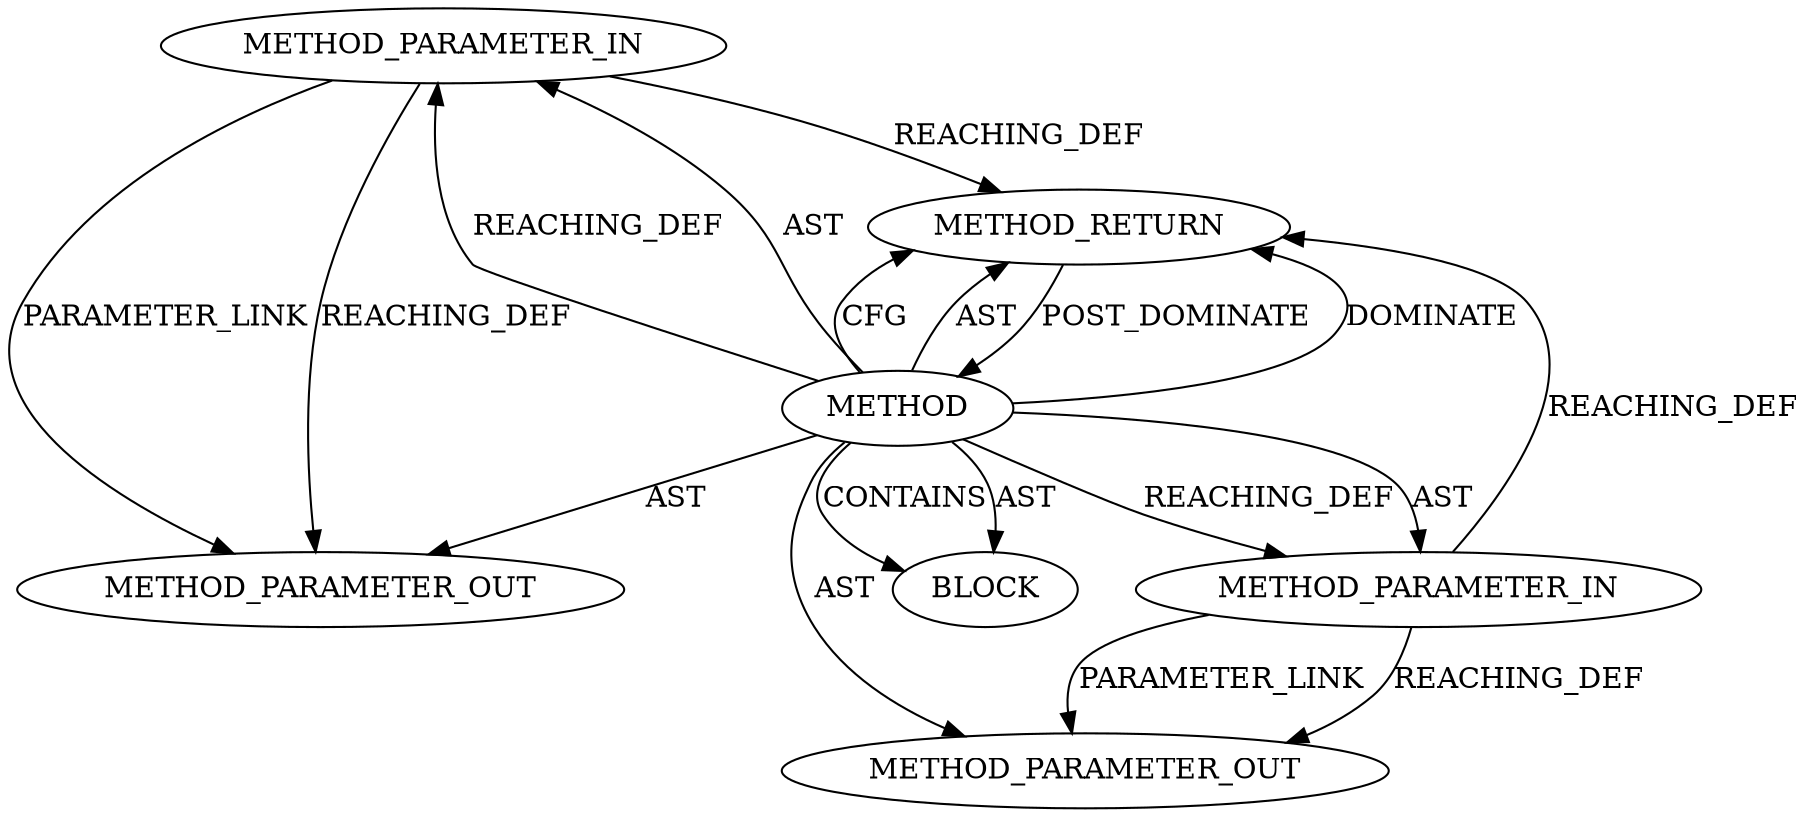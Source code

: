 digraph {
  13470 [label=METHOD_PARAMETER_OUT ORDER=2 CODE="p2" IS_VARIADIC=false TYPE_FULL_NAME="ANY" EVALUATION_STRATEGY="BY_VALUE" INDEX=2 NAME="p2"]
  13469 [label=METHOD_PARAMETER_OUT ORDER=1 CODE="p1" IS_VARIADIC=false TYPE_FULL_NAME="ANY" EVALUATION_STRATEGY="BY_VALUE" INDEX=1 NAME="p1"]
  12557 [label=BLOCK ORDER=1 ARGUMENT_INDEX=1 CODE="<empty>" TYPE_FULL_NAME="ANY"]
  12558 [label=METHOD_RETURN ORDER=2 CODE="RET" TYPE_FULL_NAME="ANY" EVALUATION_STRATEGY="BY_VALUE"]
  12556 [label=METHOD_PARAMETER_IN ORDER=2 CODE="p2" IS_VARIADIC=false TYPE_FULL_NAME="ANY" EVALUATION_STRATEGY="BY_VALUE" INDEX=2 NAME="p2"]
  12555 [label=METHOD_PARAMETER_IN ORDER=1 CODE="p1" IS_VARIADIC=false TYPE_FULL_NAME="ANY" EVALUATION_STRATEGY="BY_VALUE" INDEX=1 NAME="p1"]
  12554 [label=METHOD AST_PARENT_TYPE="NAMESPACE_BLOCK" AST_PARENT_FULL_NAME="<global>" ORDER=0 CODE="<empty>" FULL_NAME="ceph_con_flag_set" IS_EXTERNAL=true FILENAME="<empty>" SIGNATURE="" NAME="ceph_con_flag_set"]
  12556 -> 13470 [label=REACHING_DEF VARIABLE="p2"]
  12556 -> 13470 [label=PARAMETER_LINK ]
  12556 -> 12558 [label=REACHING_DEF VARIABLE="p2"]
  12555 -> 13469 [label=REACHING_DEF VARIABLE="p1"]
  12554 -> 12557 [label=CONTAINS ]
  12555 -> 13469 [label=PARAMETER_LINK ]
  12554 -> 12555 [label=REACHING_DEF VARIABLE=""]
  12554 -> 12558 [label=DOMINATE ]
  12554 -> 13470 [label=AST ]
  12554 -> 12556 [label=REACHING_DEF VARIABLE=""]
  12554 -> 12555 [label=AST ]
  12554 -> 12556 [label=AST ]
  12554 -> 12558 [label=CFG ]
  12555 -> 12558 [label=REACHING_DEF VARIABLE="p1"]
  12554 -> 12558 [label=AST ]
  12554 -> 12557 [label=AST ]
  12554 -> 13469 [label=AST ]
  12558 -> 12554 [label=POST_DOMINATE ]
}
